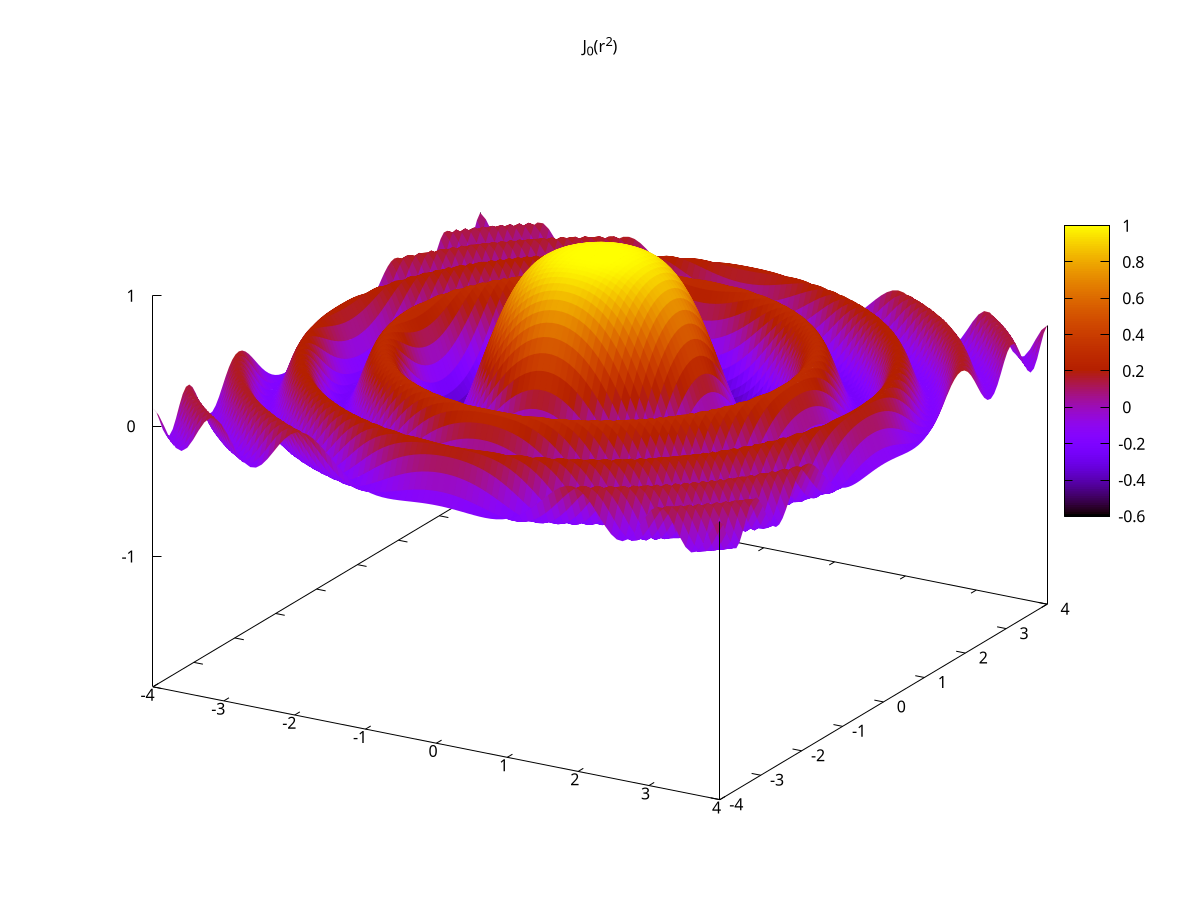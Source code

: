 set iso 100
set samp 100
unset key
set title "J_0(r^2)"
set xrange [-4:4]
set yrange [-4:4]
set ztics 1
unset surf
set pm3d
splot besj0(x**2+y**2)
